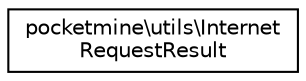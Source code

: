 digraph "Graphical Class Hierarchy"
{
 // INTERACTIVE_SVG=YES
 // LATEX_PDF_SIZE
  edge [fontname="Helvetica",fontsize="10",labelfontname="Helvetica",labelfontsize="10"];
  node [fontname="Helvetica",fontsize="10",shape=record];
  rankdir="LR";
  Node0 [label="pocketmine\\utils\\Internet\lRequestResult",height=0.2,width=0.4,color="black", fillcolor="white", style="filled",URL="$d0/d36/classpocketmine_1_1utils_1_1_internet_request_result.html",tooltip=" "];
}
